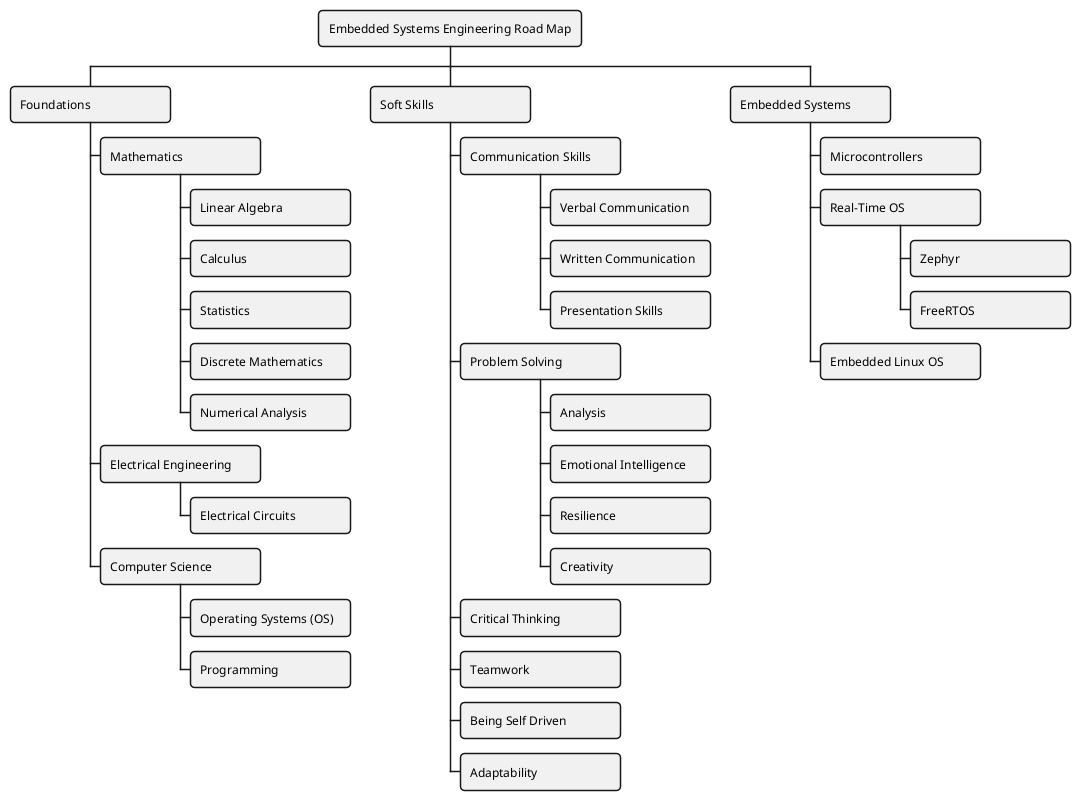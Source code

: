 @startwbs
<style>
node {
    MinimumWidth 160
    MaximumWidth 1600
    RoundCorner 8
}
</style>
+ Embedded Systems Engineering Road Map
 + Foundations
  + Mathematics
   + Linear Algebra
   + Calculus
   + Statistics
   + Discrete Mathematics
   + Numerical Analysis
  + Electrical Engineering
   + Electrical Circuits
  + Computer Science
   + Operating Systems (OS)
   + Programming
 + Soft Skills
  + Communication Skills
   + Verbal Communication
   + Written Communication
   + Presentation Skills
  + Problem Solving
   + Analysis
   + Emotional Intelligence
   + Resilience
   + Creativity
  + Critical Thinking
  + Teamwork
  + Being Self Driven
  + Adaptability
 + Embedded Systems
  + Microcontrollers
  + Real-Time OS
   + Zephyr
   + FreeRTOS
  + Embedded Linux OS
@endwbs